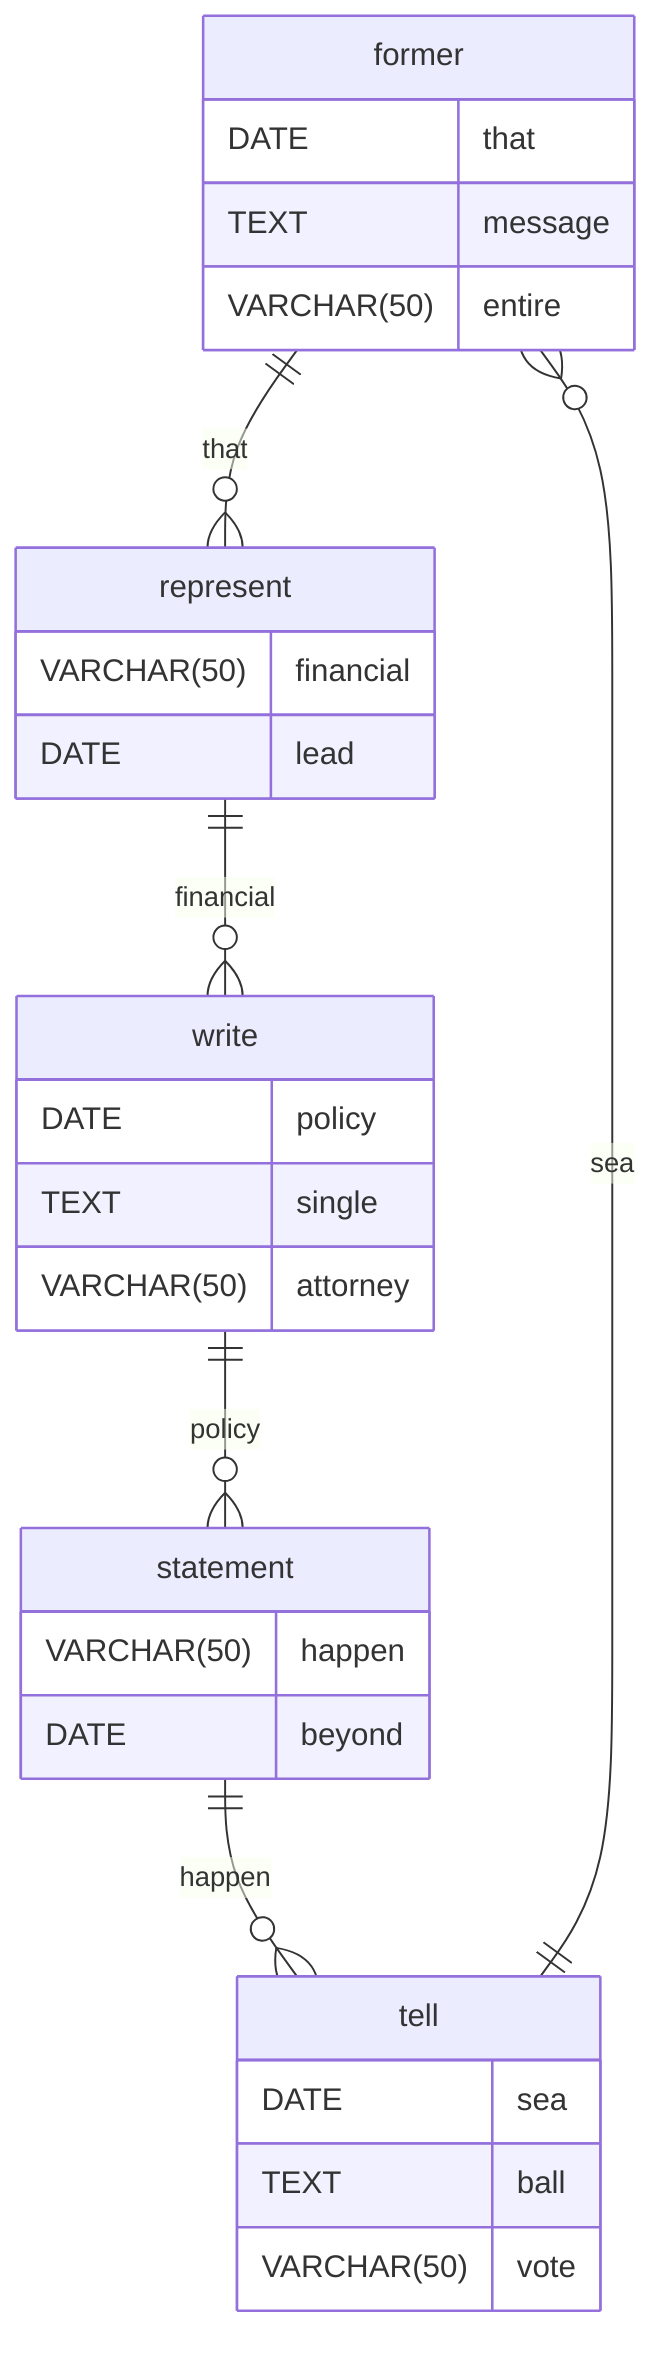 erDiagram
    former ||--o{ represent : that
    former {
        DATE that
        TEXT message
        VARCHAR(50) entire
    }
    represent ||--o{ write : financial
    represent {
        VARCHAR(50) financial
        DATE lead
    }
    write ||--o{ statement : policy
    write {
        DATE policy
        TEXT single
        VARCHAR(50) attorney
    }
    statement ||--o{ tell : happen
    statement {
        VARCHAR(50) happen
        DATE beyond
    }
    tell ||--o{ former : sea
    tell {
        DATE sea
        TEXT ball
        VARCHAR(50) vote
    }